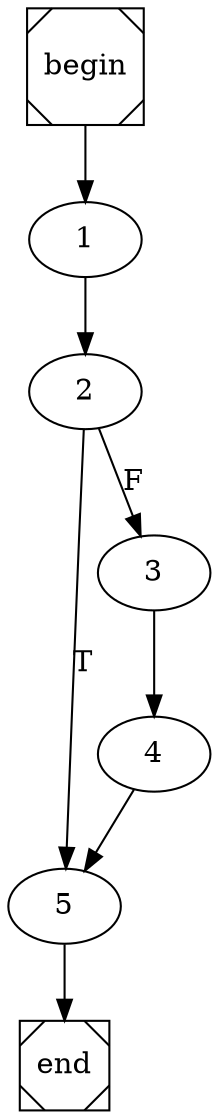 digraph cfg {
	begin [shape=Msquare];
	end [shape=Msquare];
	begin -> 1;	1 -> 2;	2 -> 5[label=T];	2 -> 3[label=F];	3 -> 4;	4 -> 5;	5 -> end;}
